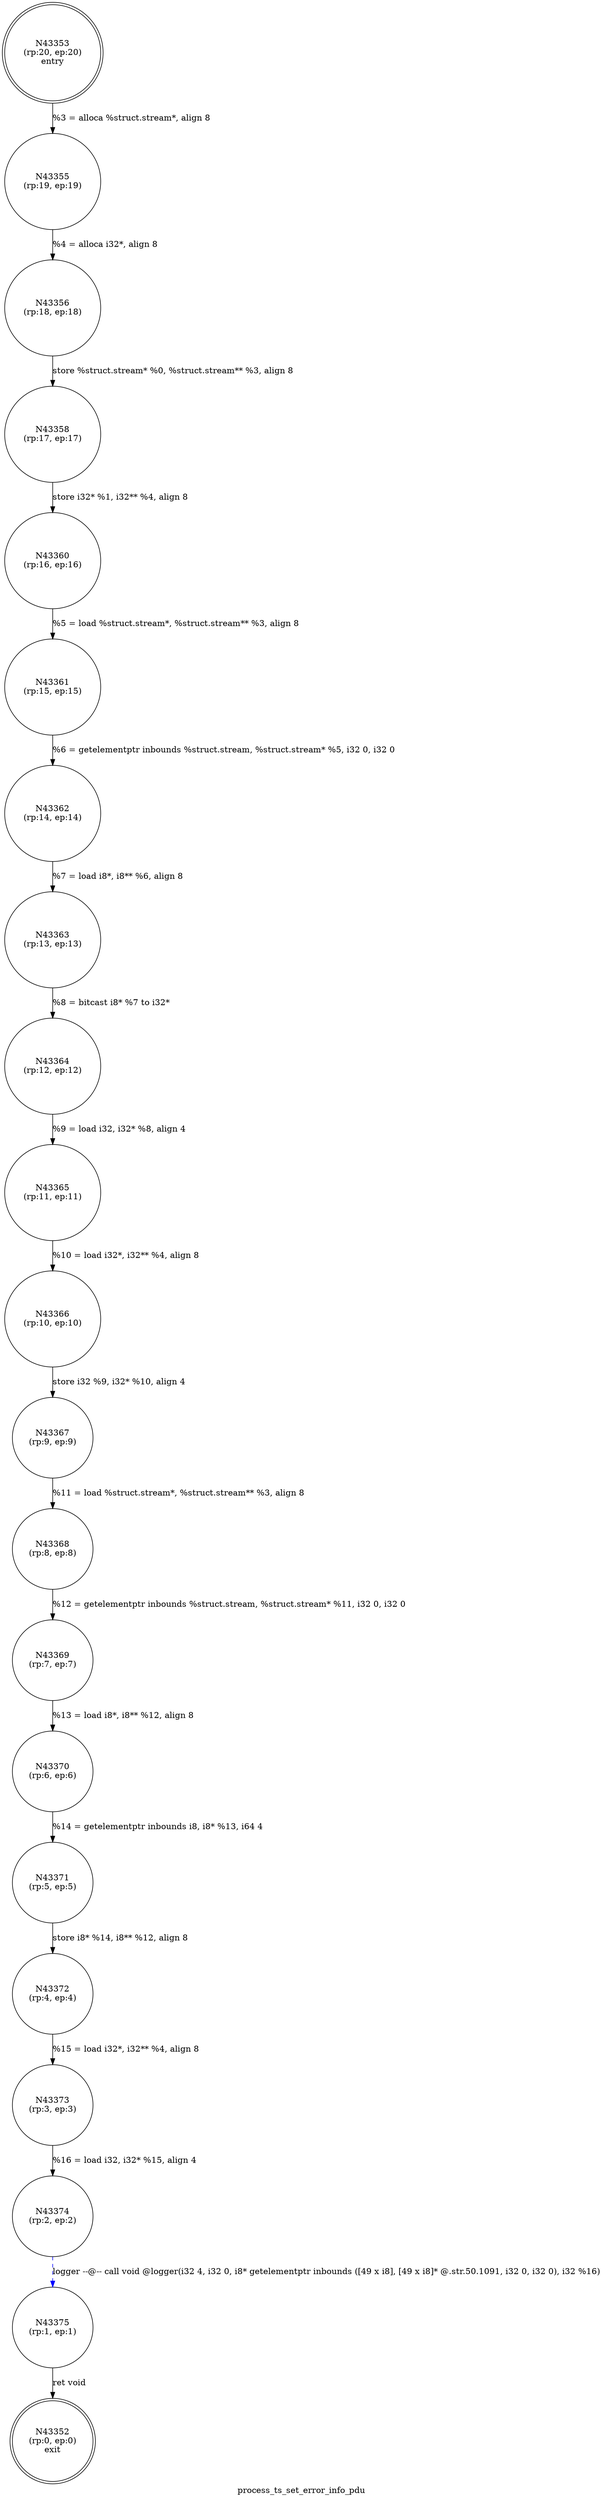 digraph process_ts_set_error_info_pdu {
label="process_ts_set_error_info_pdu"
43352 [label="N43352\n(rp:0, ep:0)\nexit", shape="doublecircle"]
43353 [label="N43353\n(rp:20, ep:20)\nentry", shape="doublecircle"]
43353 -> 43355 [label="%3 = alloca %struct.stream*, align 8"]
43355 [label="N43355\n(rp:19, ep:19)", shape="circle"]
43355 -> 43356 [label="%4 = alloca i32*, align 8"]
43356 [label="N43356\n(rp:18, ep:18)", shape="circle"]
43356 -> 43358 [label="store %struct.stream* %0, %struct.stream** %3, align 8"]
43358 [label="N43358\n(rp:17, ep:17)", shape="circle"]
43358 -> 43360 [label="store i32* %1, i32** %4, align 8"]
43360 [label="N43360\n(rp:16, ep:16)", shape="circle"]
43360 -> 43361 [label="%5 = load %struct.stream*, %struct.stream** %3, align 8"]
43361 [label="N43361\n(rp:15, ep:15)", shape="circle"]
43361 -> 43362 [label="%6 = getelementptr inbounds %struct.stream, %struct.stream* %5, i32 0, i32 0"]
43362 [label="N43362\n(rp:14, ep:14)", shape="circle"]
43362 -> 43363 [label="%7 = load i8*, i8** %6, align 8"]
43363 [label="N43363\n(rp:13, ep:13)", shape="circle"]
43363 -> 43364 [label="%8 = bitcast i8* %7 to i32*"]
43364 [label="N43364\n(rp:12, ep:12)", shape="circle"]
43364 -> 43365 [label="%9 = load i32, i32* %8, align 4"]
43365 [label="N43365\n(rp:11, ep:11)", shape="circle"]
43365 -> 43366 [label="%10 = load i32*, i32** %4, align 8"]
43366 [label="N43366\n(rp:10, ep:10)", shape="circle"]
43366 -> 43367 [label="store i32 %9, i32* %10, align 4"]
43367 [label="N43367\n(rp:9, ep:9)", shape="circle"]
43367 -> 43368 [label="%11 = load %struct.stream*, %struct.stream** %3, align 8"]
43368 [label="N43368\n(rp:8, ep:8)", shape="circle"]
43368 -> 43369 [label="%12 = getelementptr inbounds %struct.stream, %struct.stream* %11, i32 0, i32 0"]
43369 [label="N43369\n(rp:7, ep:7)", shape="circle"]
43369 -> 43370 [label="%13 = load i8*, i8** %12, align 8"]
43370 [label="N43370\n(rp:6, ep:6)", shape="circle"]
43370 -> 43371 [label="%14 = getelementptr inbounds i8, i8* %13, i64 4"]
43371 [label="N43371\n(rp:5, ep:5)", shape="circle"]
43371 -> 43372 [label="store i8* %14, i8** %12, align 8"]
43372 [label="N43372\n(rp:4, ep:4)", shape="circle"]
43372 -> 43373 [label="%15 = load i32*, i32** %4, align 8"]
43373 [label="N43373\n(rp:3, ep:3)", shape="circle"]
43373 -> 43374 [label="%16 = load i32, i32* %15, align 4"]
43374 [label="N43374\n(rp:2, ep:2)", shape="circle"]
43374 -> 43375 [label="logger --@-- call void @logger(i32 4, i32 0, i8* getelementptr inbounds ([49 x i8], [49 x i8]* @.str.50.1091, i32 0, i32 0), i32 %16)", style="dashed", color="blue"]
43375 [label="N43375\n(rp:1, ep:1)", shape="circle"]
43375 -> 43352 [label="ret void"]
}
